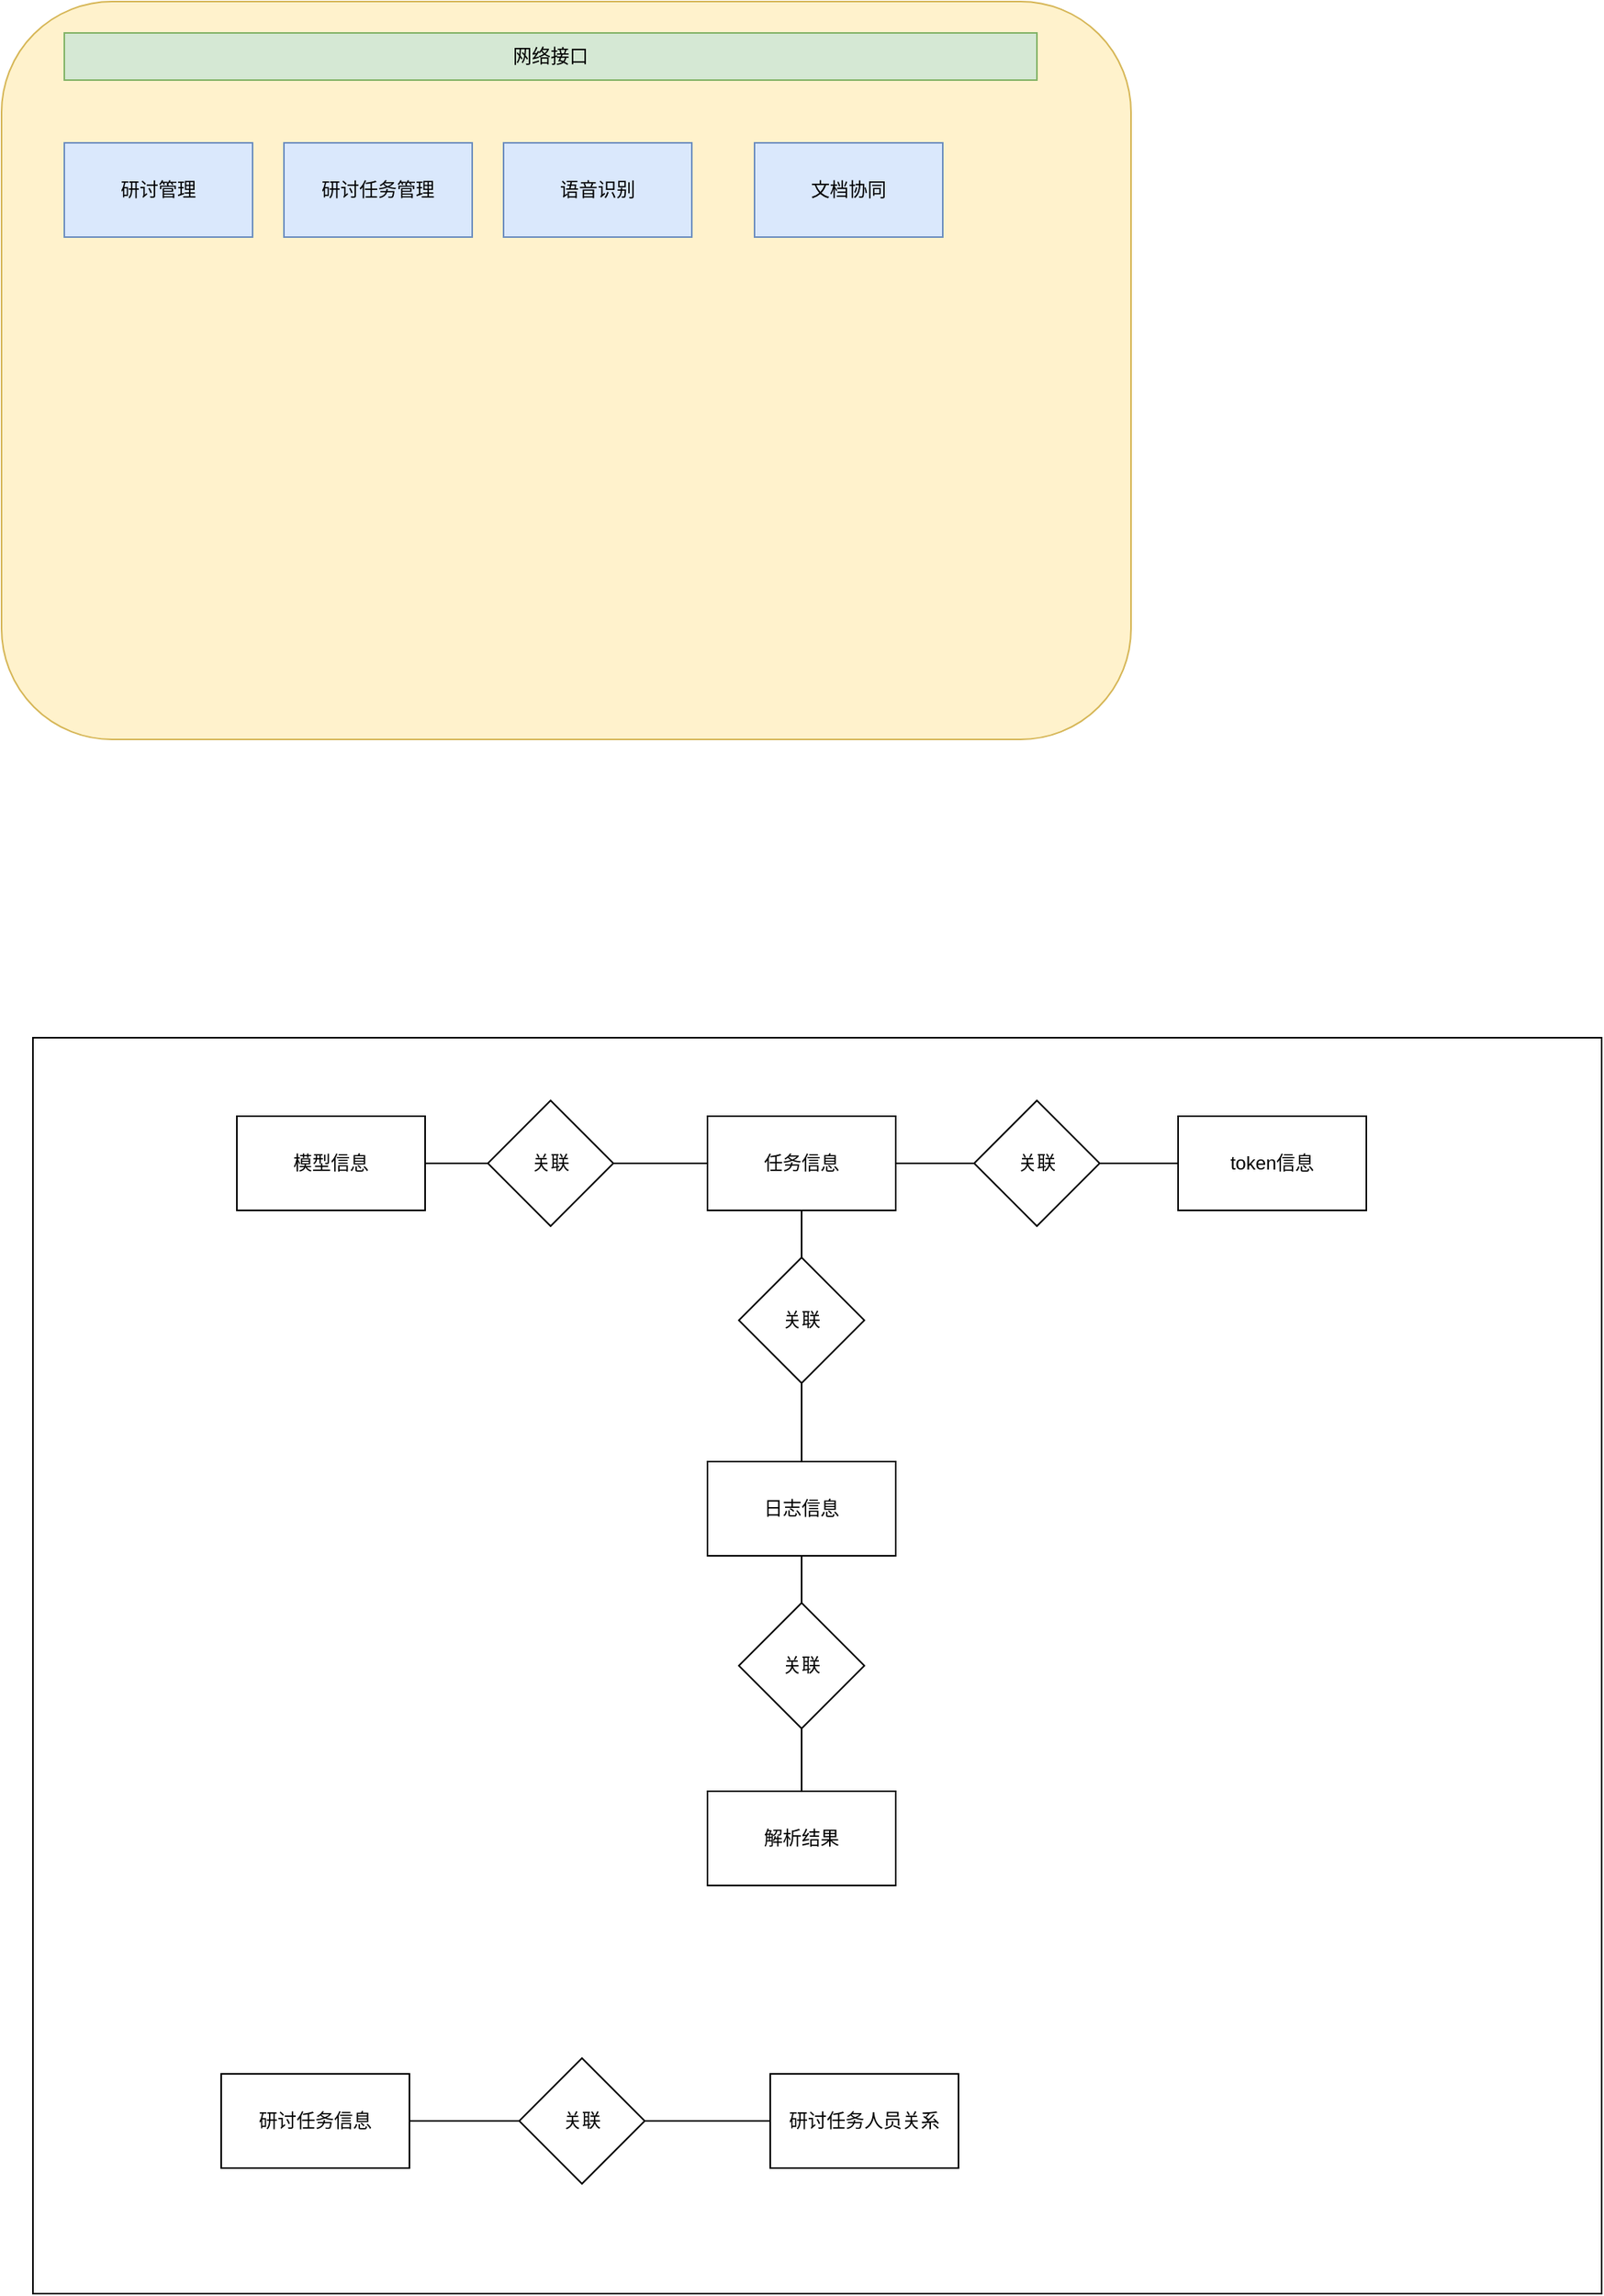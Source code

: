 <mxfile version="20.5.1" type="github">
  <diagram id="PcAVoALIMvfyMNQYDUIw" name="第 1 页">
    <mxGraphModel dx="1422" dy="800" grid="1" gridSize="10" guides="1" tooltips="1" connect="1" arrows="1" fold="1" page="1" pageScale="1" pageWidth="827" pageHeight="1169" math="0" shadow="0">
      <root>
        <mxCell id="0" />
        <mxCell id="1" parent="0" />
        <mxCell id="9e79nIq91jU4IiczefBp-1" value="" style="rounded=1;whiteSpace=wrap;html=1;fillColor=#fff2cc;strokeColor=#d6b656;" parent="1" vertex="1">
          <mxGeometry x="40" y="40" width="720" height="470" as="geometry" />
        </mxCell>
        <mxCell id="9e79nIq91jU4IiczefBp-2" value="网络接口" style="rounded=0;whiteSpace=wrap;html=1;fillColor=#d5e8d4;strokeColor=#82b366;" parent="1" vertex="1">
          <mxGeometry x="80" y="60" width="620" height="30" as="geometry" />
        </mxCell>
        <mxCell id="9e79nIq91jU4IiczefBp-3" value="研讨管理" style="rounded=0;whiteSpace=wrap;html=1;fillColor=#dae8fc;strokeColor=#6c8ebf;" parent="1" vertex="1">
          <mxGeometry x="80" y="130" width="120" height="60" as="geometry" />
        </mxCell>
        <mxCell id="9e79nIq91jU4IiczefBp-4" value="研讨任务管理" style="rounded=0;whiteSpace=wrap;html=1;fillColor=#dae8fc;strokeColor=#6c8ebf;" parent="1" vertex="1">
          <mxGeometry x="220" y="130" width="120" height="60" as="geometry" />
        </mxCell>
        <mxCell id="9e79nIq91jU4IiczefBp-5" value="语音识别" style="rounded=0;whiteSpace=wrap;html=1;fillColor=#dae8fc;strokeColor=#6c8ebf;" parent="1" vertex="1">
          <mxGeometry x="360" y="130" width="120" height="60" as="geometry" />
        </mxCell>
        <mxCell id="9e79nIq91jU4IiczefBp-6" value="文档协同" style="rounded=0;whiteSpace=wrap;html=1;fillColor=#dae8fc;strokeColor=#6c8ebf;" parent="1" vertex="1">
          <mxGeometry x="520" y="130" width="120" height="60" as="geometry" />
        </mxCell>
        <mxCell id="nKFzLt9BN1-0bSh9Yr7D-1" value="" style="rounded=0;whiteSpace=wrap;html=1;" vertex="1" parent="1">
          <mxGeometry x="60" y="700" width="1000" height="800" as="geometry" />
        </mxCell>
        <mxCell id="nKFzLt9BN1-0bSh9Yr7D-2" value="模型信息" style="rounded=0;whiteSpace=wrap;html=1;" vertex="1" parent="1">
          <mxGeometry x="190" y="750" width="120" height="60" as="geometry" />
        </mxCell>
        <mxCell id="nKFzLt9BN1-0bSh9Yr7D-3" value="关联" style="rhombus;whiteSpace=wrap;html=1;" vertex="1" parent="1">
          <mxGeometry x="350" y="740" width="80" height="80" as="geometry" />
        </mxCell>
        <mxCell id="nKFzLt9BN1-0bSh9Yr7D-4" value="任务信息" style="rounded=0;whiteSpace=wrap;html=1;" vertex="1" parent="1">
          <mxGeometry x="490" y="750" width="120" height="60" as="geometry" />
        </mxCell>
        <mxCell id="nKFzLt9BN1-0bSh9Yr7D-5" value="关联" style="rhombus;whiteSpace=wrap;html=1;" vertex="1" parent="1">
          <mxGeometry x="660" y="740" width="80" height="80" as="geometry" />
        </mxCell>
        <mxCell id="nKFzLt9BN1-0bSh9Yr7D-6" value="token信息" style="rounded=0;whiteSpace=wrap;html=1;" vertex="1" parent="1">
          <mxGeometry x="790" y="750" width="120" height="60" as="geometry" />
        </mxCell>
        <mxCell id="nKFzLt9BN1-0bSh9Yr7D-7" value="日志信息" style="rounded=0;whiteSpace=wrap;html=1;" vertex="1" parent="1">
          <mxGeometry x="490" y="970" width="120" height="60" as="geometry" />
        </mxCell>
        <mxCell id="nKFzLt9BN1-0bSh9Yr7D-8" value="解析结果" style="rounded=0;whiteSpace=wrap;html=1;" vertex="1" parent="1">
          <mxGeometry x="490" y="1180" width="120" height="60" as="geometry" />
        </mxCell>
        <mxCell id="nKFzLt9BN1-0bSh9Yr7D-9" value="关联" style="rhombus;whiteSpace=wrap;html=1;" vertex="1" parent="1">
          <mxGeometry x="510" y="840" width="80" height="80" as="geometry" />
        </mxCell>
        <mxCell id="nKFzLt9BN1-0bSh9Yr7D-11" value="" style="endArrow=none;html=1;rounded=0;exitX=1;exitY=0.5;exitDx=0;exitDy=0;entryX=0;entryY=0.5;entryDx=0;entryDy=0;" edge="1" parent="1" source="nKFzLt9BN1-0bSh9Yr7D-2" target="nKFzLt9BN1-0bSh9Yr7D-3">
          <mxGeometry width="50" height="50" relative="1" as="geometry">
            <mxPoint x="310" y="870" as="sourcePoint" />
            <mxPoint x="360" y="820" as="targetPoint" />
          </mxGeometry>
        </mxCell>
        <mxCell id="nKFzLt9BN1-0bSh9Yr7D-12" value="" style="endArrow=none;html=1;rounded=0;exitX=0;exitY=0.5;exitDx=0;exitDy=0;entryX=1;entryY=0.5;entryDx=0;entryDy=0;" edge="1" parent="1" source="nKFzLt9BN1-0bSh9Yr7D-4" target="nKFzLt9BN1-0bSh9Yr7D-3">
          <mxGeometry width="50" height="50" relative="1" as="geometry">
            <mxPoint x="320" y="790" as="sourcePoint" />
            <mxPoint x="360" y="790" as="targetPoint" />
          </mxGeometry>
        </mxCell>
        <mxCell id="nKFzLt9BN1-0bSh9Yr7D-13" value="" style="endArrow=none;html=1;rounded=0;entryX=1;entryY=0.5;entryDx=0;entryDy=0;" edge="1" parent="1" source="nKFzLt9BN1-0bSh9Yr7D-5" target="nKFzLt9BN1-0bSh9Yr7D-4">
          <mxGeometry width="50" height="50" relative="1" as="geometry">
            <mxPoint x="500" y="790" as="sourcePoint" />
            <mxPoint x="440" y="790" as="targetPoint" />
          </mxGeometry>
        </mxCell>
        <mxCell id="nKFzLt9BN1-0bSh9Yr7D-14" value="" style="endArrow=none;html=1;rounded=0;entryX=1;entryY=0.5;entryDx=0;entryDy=0;exitX=0;exitY=0.5;exitDx=0;exitDy=0;" edge="1" parent="1" source="nKFzLt9BN1-0bSh9Yr7D-6" target="nKFzLt9BN1-0bSh9Yr7D-5">
          <mxGeometry width="50" height="50" relative="1" as="geometry">
            <mxPoint x="690" y="790" as="sourcePoint" />
            <mxPoint x="620" y="790" as="targetPoint" />
          </mxGeometry>
        </mxCell>
        <mxCell id="nKFzLt9BN1-0bSh9Yr7D-15" value="" style="endArrow=none;html=1;rounded=0;exitX=0.5;exitY=1;exitDx=0;exitDy=0;" edge="1" parent="1" source="nKFzLt9BN1-0bSh9Yr7D-4" target="nKFzLt9BN1-0bSh9Yr7D-9">
          <mxGeometry width="50" height="50" relative="1" as="geometry">
            <mxPoint x="500" y="790" as="sourcePoint" />
            <mxPoint x="440" y="790" as="targetPoint" />
          </mxGeometry>
        </mxCell>
        <mxCell id="nKFzLt9BN1-0bSh9Yr7D-16" value="" style="endArrow=none;html=1;rounded=0;exitX=0.5;exitY=1;exitDx=0;exitDy=0;" edge="1" parent="1" source="nKFzLt9BN1-0bSh9Yr7D-9" target="nKFzLt9BN1-0bSh9Yr7D-7">
          <mxGeometry width="50" height="50" relative="1" as="geometry">
            <mxPoint x="560" y="820" as="sourcePoint" />
            <mxPoint x="560" y="850" as="targetPoint" />
          </mxGeometry>
        </mxCell>
        <mxCell id="nKFzLt9BN1-0bSh9Yr7D-18" value="关联" style="rhombus;whiteSpace=wrap;html=1;" vertex="1" parent="1">
          <mxGeometry x="510" y="1060" width="80" height="80" as="geometry" />
        </mxCell>
        <mxCell id="nKFzLt9BN1-0bSh9Yr7D-19" value="" style="endArrow=none;html=1;rounded=0;exitX=0.5;exitY=1;exitDx=0;exitDy=0;" edge="1" parent="1" source="nKFzLt9BN1-0bSh9Yr7D-7" target="nKFzLt9BN1-0bSh9Yr7D-18">
          <mxGeometry width="50" height="50" relative="1" as="geometry">
            <mxPoint x="560" y="930" as="sourcePoint" />
            <mxPoint x="560" y="980" as="targetPoint" />
          </mxGeometry>
        </mxCell>
        <mxCell id="nKFzLt9BN1-0bSh9Yr7D-20" value="" style="endArrow=none;html=1;rounded=0;exitX=0.5;exitY=1;exitDx=0;exitDy=0;entryX=0.5;entryY=0;entryDx=0;entryDy=0;" edge="1" parent="1" source="nKFzLt9BN1-0bSh9Yr7D-18" target="nKFzLt9BN1-0bSh9Yr7D-8">
          <mxGeometry width="50" height="50" relative="1" as="geometry">
            <mxPoint x="560" y="1040" as="sourcePoint" />
            <mxPoint x="560" y="1070" as="targetPoint" />
          </mxGeometry>
        </mxCell>
        <mxCell id="nKFzLt9BN1-0bSh9Yr7D-21" value="研讨任务信息" style="rounded=0;whiteSpace=wrap;html=1;" vertex="1" parent="1">
          <mxGeometry x="180" y="1360" width="120" height="60" as="geometry" />
        </mxCell>
        <mxCell id="nKFzLt9BN1-0bSh9Yr7D-22" value="研讨任务人员关系" style="rounded=0;whiteSpace=wrap;html=1;" vertex="1" parent="1">
          <mxGeometry x="530" y="1360" width="120" height="60" as="geometry" />
        </mxCell>
        <mxCell id="nKFzLt9BN1-0bSh9Yr7D-23" value="关联" style="rhombus;whiteSpace=wrap;html=1;" vertex="1" parent="1">
          <mxGeometry x="370" y="1350" width="80" height="80" as="geometry" />
        </mxCell>
        <mxCell id="nKFzLt9BN1-0bSh9Yr7D-24" value="" style="endArrow=none;html=1;rounded=0;" edge="1" parent="1" source="nKFzLt9BN1-0bSh9Yr7D-21" target="nKFzLt9BN1-0bSh9Yr7D-23">
          <mxGeometry width="50" height="50" relative="1" as="geometry">
            <mxPoint x="420" y="1220" as="sourcePoint" />
            <mxPoint x="420" y="1270" as="targetPoint" />
          </mxGeometry>
        </mxCell>
        <mxCell id="nKFzLt9BN1-0bSh9Yr7D-25" value="" style="endArrow=none;html=1;rounded=0;exitX=1;exitY=0.5;exitDx=0;exitDy=0;" edge="1" parent="1" source="nKFzLt9BN1-0bSh9Yr7D-23" target="nKFzLt9BN1-0bSh9Yr7D-22">
          <mxGeometry width="50" height="50" relative="1" as="geometry">
            <mxPoint x="420" y="1330" as="sourcePoint" />
            <mxPoint x="420" y="1360" as="targetPoint" />
          </mxGeometry>
        </mxCell>
      </root>
    </mxGraphModel>
  </diagram>
</mxfile>
